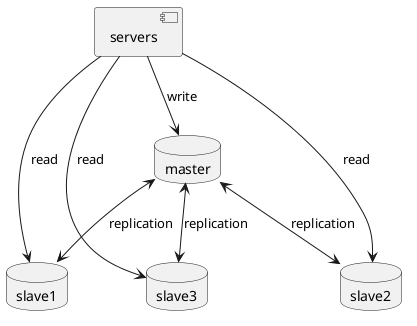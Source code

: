 @startuml database_replication

' skinparam linetype polyline

component servers

database master

database slave1
database slave2
database slave3

master <--> slave1 : replication
master <--> slave2 : replication
master <--> slave3 : replication

servers --> master : write
servers --> slave1 : read
servers --> slave2 : read
servers --> slave3 : read

@enduml